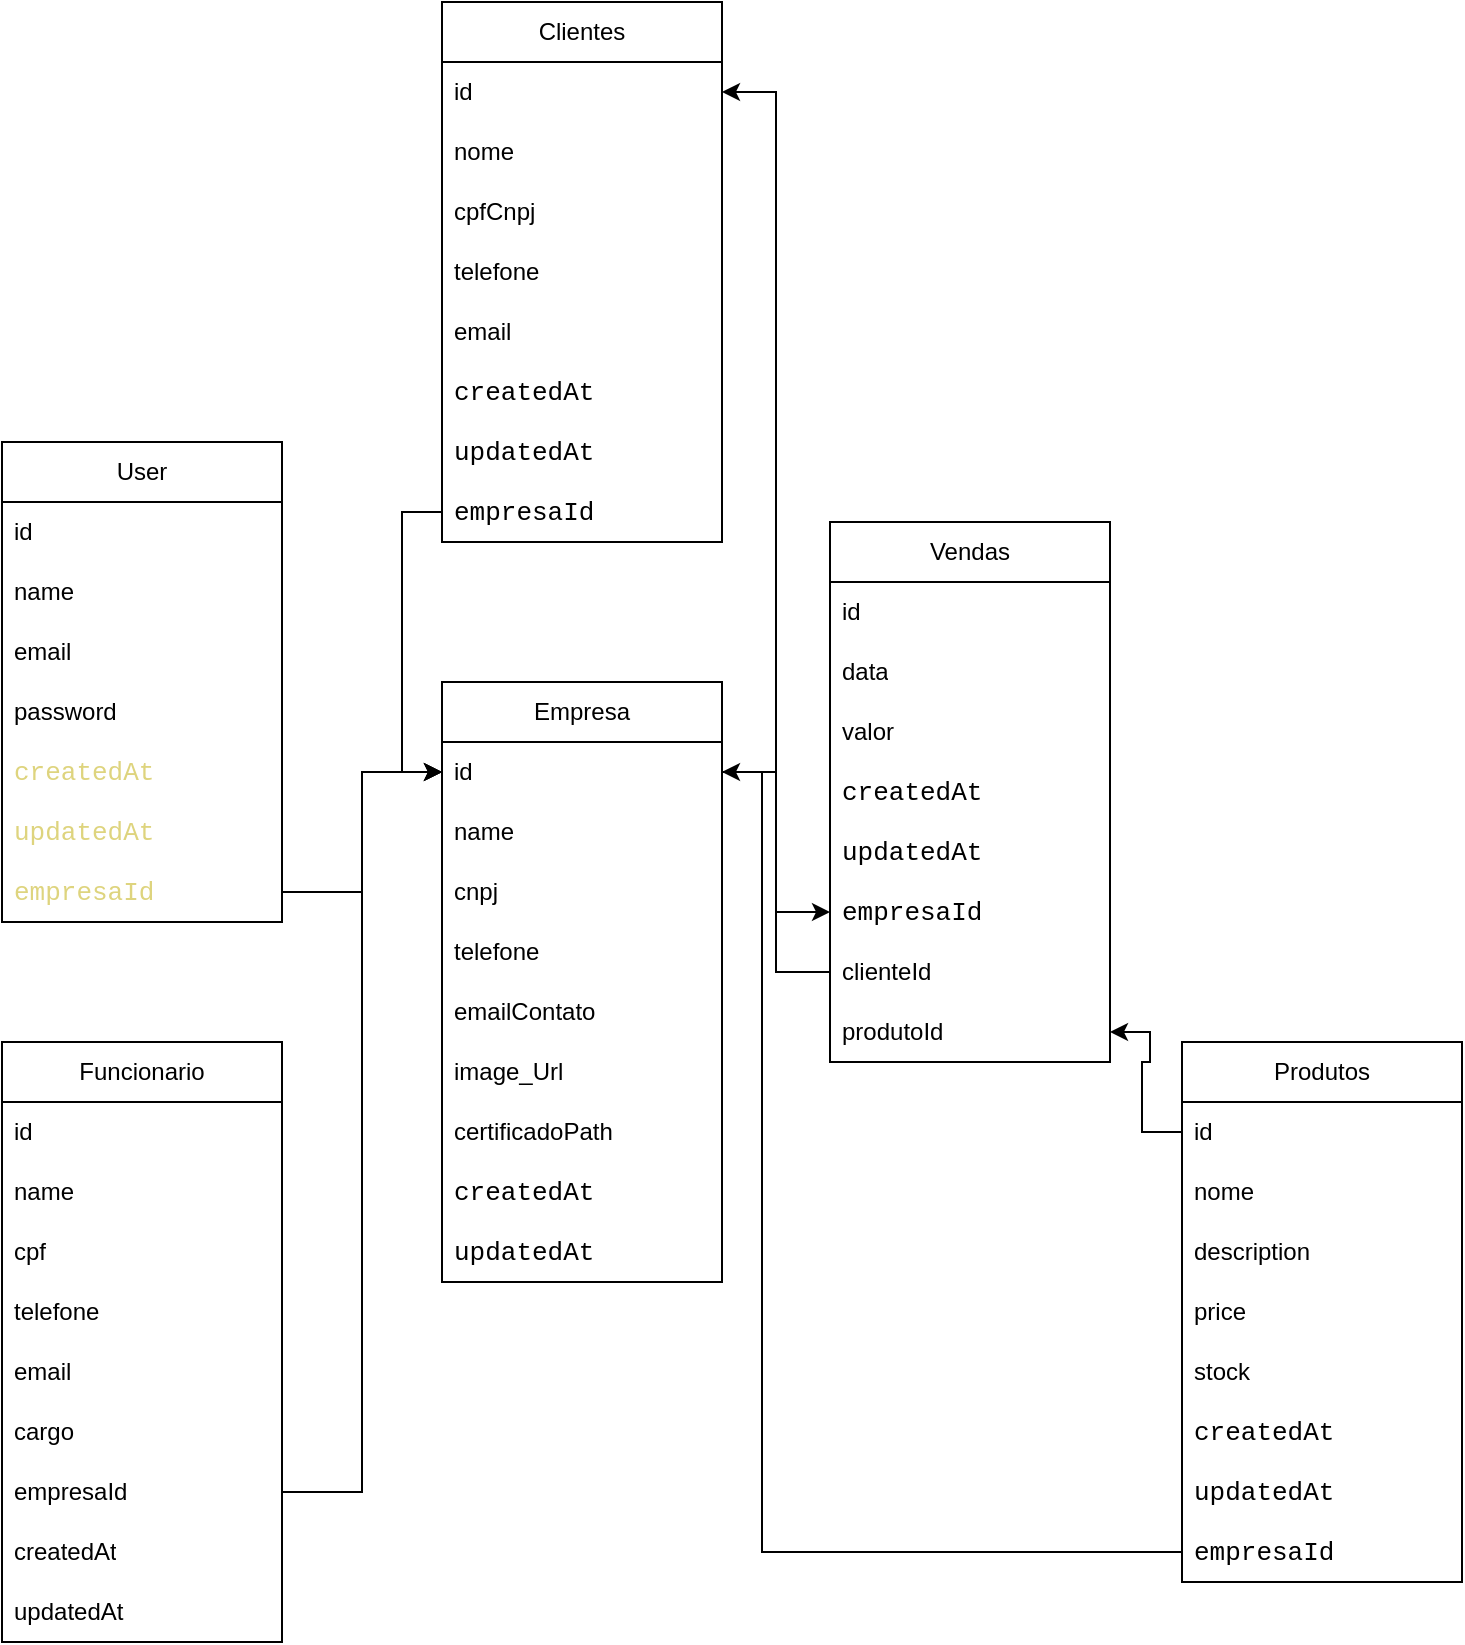 <mxfile version="26.0.16">
  <diagram name="Página-1" id="rRsPwCNzVp_qZIwgrR6R">
    <mxGraphModel dx="607" dy="1463" grid="1" gridSize="10" guides="1" tooltips="1" connect="1" arrows="1" fold="1" page="1" pageScale="1" pageWidth="827" pageHeight="1169" math="0" shadow="0">
      <root>
        <mxCell id="0" />
        <mxCell id="1" parent="0" />
        <mxCell id="F-JVeoXvT4hnvLZcxk8T-1" value="User" style="swimlane;fontStyle=0;childLayout=stackLayout;horizontal=1;startSize=30;horizontalStack=0;resizeParent=1;resizeParentMax=0;resizeLast=0;collapsible=1;marginBottom=0;whiteSpace=wrap;html=1;" vertex="1" parent="1">
          <mxGeometry x="100" y="50" width="140" height="240" as="geometry" />
        </mxCell>
        <mxCell id="F-JVeoXvT4hnvLZcxk8T-2" value="id" style="text;strokeColor=none;fillColor=none;align=left;verticalAlign=middle;spacingLeft=4;spacingRight=4;overflow=hidden;points=[[0,0.5],[1,0.5]];portConstraint=eastwest;rotatable=0;whiteSpace=wrap;html=1;" vertex="1" parent="F-JVeoXvT4hnvLZcxk8T-1">
          <mxGeometry y="30" width="140" height="30" as="geometry" />
        </mxCell>
        <mxCell id="F-JVeoXvT4hnvLZcxk8T-3" value="name" style="text;strokeColor=none;fillColor=none;align=left;verticalAlign=middle;spacingLeft=4;spacingRight=4;overflow=hidden;points=[[0,0.5],[1,0.5]];portConstraint=eastwest;rotatable=0;whiteSpace=wrap;html=1;" vertex="1" parent="F-JVeoXvT4hnvLZcxk8T-1">
          <mxGeometry y="60" width="140" height="30" as="geometry" />
        </mxCell>
        <mxCell id="F-JVeoXvT4hnvLZcxk8T-4" value="email" style="text;strokeColor=none;fillColor=none;align=left;verticalAlign=middle;spacingLeft=4;spacingRight=4;overflow=hidden;points=[[0,0.5],[1,0.5]];portConstraint=eastwest;rotatable=0;whiteSpace=wrap;html=1;" vertex="1" parent="F-JVeoXvT4hnvLZcxk8T-1">
          <mxGeometry y="90" width="140" height="30" as="geometry" />
        </mxCell>
        <mxCell id="F-JVeoXvT4hnvLZcxk8T-5" value="password" style="text;strokeColor=none;fillColor=none;align=left;verticalAlign=middle;spacingLeft=4;spacingRight=4;overflow=hidden;points=[[0,0.5],[1,0.5]];portConstraint=eastwest;rotatable=0;whiteSpace=wrap;html=1;" vertex="1" parent="F-JVeoXvT4hnvLZcxk8T-1">
          <mxGeometry y="120" width="140" height="30" as="geometry" />
        </mxCell>
        <mxCell id="F-JVeoXvT4hnvLZcxk8T-6" value="&lt;div style=&quot;font-family: Poppins, &amp;quot;JetBrains Mono&amp;quot;, Consolas, &amp;quot;Courier New&amp;quot;, monospace; font-size: 13px; line-height: 22px; white-space: pre;&quot;&gt;&lt;span&gt;&lt;font style=&quot;color: light-dark(rgb(222, 212, 126), rgb(255, 255, 255));&quot;&gt;createdAt&lt;/font&gt;&lt;/span&gt;&lt;/div&gt;" style="text;strokeColor=none;fillColor=none;align=left;verticalAlign=middle;spacingLeft=4;spacingRight=4;overflow=hidden;points=[[0,0.5],[1,0.5]];portConstraint=eastwest;rotatable=0;whiteSpace=wrap;html=1;" vertex="1" parent="F-JVeoXvT4hnvLZcxk8T-1">
          <mxGeometry y="150" width="140" height="30" as="geometry" />
        </mxCell>
        <mxCell id="F-JVeoXvT4hnvLZcxk8T-7" value="&lt;div style=&quot;font-family: Poppins, &amp;quot;JetBrains Mono&amp;quot;, Consolas, &amp;quot;Courier New&amp;quot;, monospace; font-size: 13px; line-height: 22px; white-space: pre;&quot;&gt;&lt;span&gt;&lt;font style=&quot;color: light-dark(rgb(222, 212, 126), rgb(255, 255, 255));&quot;&gt;updatedAt&lt;/font&gt;&lt;/span&gt;&lt;/div&gt;" style="text;strokeColor=none;fillColor=none;align=left;verticalAlign=middle;spacingLeft=4;spacingRight=4;overflow=hidden;points=[[0,0.5],[1,0.5]];portConstraint=eastwest;rotatable=0;whiteSpace=wrap;html=1;" vertex="1" parent="F-JVeoXvT4hnvLZcxk8T-1">
          <mxGeometry y="180" width="140" height="30" as="geometry" />
        </mxCell>
        <mxCell id="F-JVeoXvT4hnvLZcxk8T-18" value="&lt;div style=&quot;font-family: Poppins, &amp;quot;JetBrains Mono&amp;quot;, Consolas, &amp;quot;Courier New&amp;quot;, monospace; font-size: 13px; line-height: 22px; white-space: pre;&quot;&gt;&lt;span&gt;&lt;font style=&quot;color: light-dark(rgb(222, 212, 126), rgb(255, 255, 255));&quot;&gt;empresaId&lt;/font&gt;&lt;/span&gt;&lt;/div&gt;" style="text;strokeColor=none;fillColor=none;align=left;verticalAlign=middle;spacingLeft=4;spacingRight=4;overflow=hidden;points=[[0,0.5],[1,0.5]];portConstraint=eastwest;rotatable=0;whiteSpace=wrap;html=1;" vertex="1" parent="F-JVeoXvT4hnvLZcxk8T-1">
          <mxGeometry y="210" width="140" height="30" as="geometry" />
        </mxCell>
        <mxCell id="F-JVeoXvT4hnvLZcxk8T-9" value="Empresa" style="swimlane;fontStyle=0;childLayout=stackLayout;horizontal=1;startSize=30;horizontalStack=0;resizeParent=1;resizeParentMax=0;resizeLast=0;collapsible=1;marginBottom=0;whiteSpace=wrap;html=1;" vertex="1" parent="1">
          <mxGeometry x="320" y="170" width="140" height="300" as="geometry" />
        </mxCell>
        <mxCell id="F-JVeoXvT4hnvLZcxk8T-10" value="id" style="text;strokeColor=none;fillColor=none;align=left;verticalAlign=middle;spacingLeft=4;spacingRight=4;overflow=hidden;points=[[0,0.5],[1,0.5]];portConstraint=eastwest;rotatable=0;whiteSpace=wrap;html=1;" vertex="1" parent="F-JVeoXvT4hnvLZcxk8T-9">
          <mxGeometry y="30" width="140" height="30" as="geometry" />
        </mxCell>
        <mxCell id="F-JVeoXvT4hnvLZcxk8T-11" value="name" style="text;strokeColor=none;fillColor=none;align=left;verticalAlign=middle;spacingLeft=4;spacingRight=4;overflow=hidden;points=[[0,0.5],[1,0.5]];portConstraint=eastwest;rotatable=0;whiteSpace=wrap;html=1;" vertex="1" parent="F-JVeoXvT4hnvLZcxk8T-9">
          <mxGeometry y="60" width="140" height="30" as="geometry" />
        </mxCell>
        <mxCell id="F-JVeoXvT4hnvLZcxk8T-12" value="cnpj" style="text;strokeColor=none;fillColor=none;align=left;verticalAlign=middle;spacingLeft=4;spacingRight=4;overflow=hidden;points=[[0,0.5],[1,0.5]];portConstraint=eastwest;rotatable=0;whiteSpace=wrap;html=1;" vertex="1" parent="F-JVeoXvT4hnvLZcxk8T-9">
          <mxGeometry y="90" width="140" height="30" as="geometry" />
        </mxCell>
        <mxCell id="F-JVeoXvT4hnvLZcxk8T-13" value="telefone" style="text;strokeColor=none;fillColor=none;align=left;verticalAlign=middle;spacingLeft=4;spacingRight=4;overflow=hidden;points=[[0,0.5],[1,0.5]];portConstraint=eastwest;rotatable=0;whiteSpace=wrap;html=1;" vertex="1" parent="F-JVeoXvT4hnvLZcxk8T-9">
          <mxGeometry y="120" width="140" height="30" as="geometry" />
        </mxCell>
        <mxCell id="F-JVeoXvT4hnvLZcxk8T-15" value="emailContato" style="text;strokeColor=none;fillColor=none;align=left;verticalAlign=middle;spacingLeft=4;spacingRight=4;overflow=hidden;points=[[0,0.5],[1,0.5]];portConstraint=eastwest;rotatable=0;whiteSpace=wrap;html=1;" vertex="1" parent="F-JVeoXvT4hnvLZcxk8T-9">
          <mxGeometry y="150" width="140" height="30" as="geometry" />
        </mxCell>
        <mxCell id="F-JVeoXvT4hnvLZcxk8T-73" value="image_Url" style="text;strokeColor=none;fillColor=none;align=left;verticalAlign=middle;spacingLeft=4;spacingRight=4;overflow=hidden;points=[[0,0.5],[1,0.5]];portConstraint=eastwest;rotatable=0;whiteSpace=wrap;html=1;" vertex="1" parent="F-JVeoXvT4hnvLZcxk8T-9">
          <mxGeometry y="180" width="140" height="30" as="geometry" />
        </mxCell>
        <mxCell id="F-JVeoXvT4hnvLZcxk8T-14" value="certificadoPath" style="text;strokeColor=none;fillColor=none;align=left;verticalAlign=middle;spacingLeft=4;spacingRight=4;overflow=hidden;points=[[0,0.5],[1,0.5]];portConstraint=eastwest;rotatable=0;whiteSpace=wrap;html=1;" vertex="1" parent="F-JVeoXvT4hnvLZcxk8T-9">
          <mxGeometry y="210" width="140" height="30" as="geometry" />
        </mxCell>
        <mxCell id="F-JVeoXvT4hnvLZcxk8T-16" value="&lt;span style=&quot;font-family: Poppins, &amp;quot;JetBrains Mono&amp;quot;, Consolas, &amp;quot;Courier New&amp;quot;, monospace; font-size: 13px; white-space: pre;&quot;&gt;createdAt&lt;/span&gt;" style="text;strokeColor=none;fillColor=none;align=left;verticalAlign=middle;spacingLeft=4;spacingRight=4;overflow=hidden;points=[[0,0.5],[1,0.5]];portConstraint=eastwest;rotatable=0;whiteSpace=wrap;html=1;" vertex="1" parent="F-JVeoXvT4hnvLZcxk8T-9">
          <mxGeometry y="240" width="140" height="30" as="geometry" />
        </mxCell>
        <mxCell id="F-JVeoXvT4hnvLZcxk8T-17" value="&lt;span style=&quot;font-family: Poppins, &amp;quot;JetBrains Mono&amp;quot;, Consolas, &amp;quot;Courier New&amp;quot;, monospace; font-size: 13px; white-space: pre;&quot;&gt;updatedAt&lt;/span&gt;" style="text;strokeColor=none;fillColor=none;align=left;verticalAlign=middle;spacingLeft=4;spacingRight=4;overflow=hidden;points=[[0,0.5],[1,0.5]];portConstraint=eastwest;rotatable=0;whiteSpace=wrap;html=1;" vertex="1" parent="F-JVeoXvT4hnvLZcxk8T-9">
          <mxGeometry y="270" width="140" height="30" as="geometry" />
        </mxCell>
        <mxCell id="F-JVeoXvT4hnvLZcxk8T-21" style="edgeStyle=orthogonalEdgeStyle;rounded=0;orthogonalLoop=1;jettySize=auto;html=1;exitX=1;exitY=0.5;exitDx=0;exitDy=0;entryX=0;entryY=0.5;entryDx=0;entryDy=0;" edge="1" parent="1" source="F-JVeoXvT4hnvLZcxk8T-18" target="F-JVeoXvT4hnvLZcxk8T-10">
          <mxGeometry relative="1" as="geometry" />
        </mxCell>
        <mxCell id="F-JVeoXvT4hnvLZcxk8T-22" value="Vendas" style="swimlane;fontStyle=0;childLayout=stackLayout;horizontal=1;startSize=30;horizontalStack=0;resizeParent=1;resizeParentMax=0;resizeLast=0;collapsible=1;marginBottom=0;whiteSpace=wrap;html=1;" vertex="1" parent="1">
          <mxGeometry x="514" y="90" width="140" height="270" as="geometry" />
        </mxCell>
        <mxCell id="F-JVeoXvT4hnvLZcxk8T-23" value="id" style="text;strokeColor=none;fillColor=none;align=left;verticalAlign=middle;spacingLeft=4;spacingRight=4;overflow=hidden;points=[[0,0.5],[1,0.5]];portConstraint=eastwest;rotatable=0;whiteSpace=wrap;html=1;" vertex="1" parent="F-JVeoXvT4hnvLZcxk8T-22">
          <mxGeometry y="30" width="140" height="30" as="geometry" />
        </mxCell>
        <mxCell id="F-JVeoXvT4hnvLZcxk8T-24" value="data" style="text;strokeColor=none;fillColor=none;align=left;verticalAlign=middle;spacingLeft=4;spacingRight=4;overflow=hidden;points=[[0,0.5],[1,0.5]];portConstraint=eastwest;rotatable=0;whiteSpace=wrap;html=1;" vertex="1" parent="F-JVeoXvT4hnvLZcxk8T-22">
          <mxGeometry y="60" width="140" height="30" as="geometry" />
        </mxCell>
        <mxCell id="F-JVeoXvT4hnvLZcxk8T-25" value="valor" style="text;strokeColor=none;fillColor=none;align=left;verticalAlign=middle;spacingLeft=4;spacingRight=4;overflow=hidden;points=[[0,0.5],[1,0.5]];portConstraint=eastwest;rotatable=0;whiteSpace=wrap;html=1;" vertex="1" parent="F-JVeoXvT4hnvLZcxk8T-22">
          <mxGeometry y="90" width="140" height="30" as="geometry" />
        </mxCell>
        <mxCell id="F-JVeoXvT4hnvLZcxk8T-26" value="&lt;span style=&quot;font-family: Poppins, &amp;quot;JetBrains Mono&amp;quot;, Consolas, &amp;quot;Courier New&amp;quot;, monospace; font-size: 13px; white-space: pre;&quot;&gt;createdAt&lt;/span&gt;" style="text;strokeColor=none;fillColor=none;align=left;verticalAlign=middle;spacingLeft=4;spacingRight=4;overflow=hidden;points=[[0,0.5],[1,0.5]];portConstraint=eastwest;rotatable=0;whiteSpace=wrap;html=1;" vertex="1" parent="F-JVeoXvT4hnvLZcxk8T-22">
          <mxGeometry y="120" width="140" height="30" as="geometry" />
        </mxCell>
        <mxCell id="F-JVeoXvT4hnvLZcxk8T-27" value="&lt;span style=&quot;font-family: Poppins, &amp;quot;JetBrains Mono&amp;quot;, Consolas, &amp;quot;Courier New&amp;quot;, monospace; font-size: 13px; white-space: pre;&quot;&gt;updatedAt&lt;/span&gt;" style="text;strokeColor=none;fillColor=none;align=left;verticalAlign=middle;spacingLeft=4;spacingRight=4;overflow=hidden;points=[[0,0.5],[1,0.5]];portConstraint=eastwest;rotatable=0;whiteSpace=wrap;html=1;" vertex="1" parent="F-JVeoXvT4hnvLZcxk8T-22">
          <mxGeometry y="150" width="140" height="30" as="geometry" />
        </mxCell>
        <mxCell id="F-JVeoXvT4hnvLZcxk8T-29" value="&lt;span style=&quot;font-family: Poppins, &amp;quot;JetBrains Mono&amp;quot;, Consolas, &amp;quot;Courier New&amp;quot;, monospace; font-size: 13px; white-space: pre;&quot;&gt;empresaId&lt;/span&gt;" style="text;strokeColor=none;fillColor=none;align=left;verticalAlign=middle;spacingLeft=4;spacingRight=4;overflow=hidden;points=[[0,0.5],[1,0.5]];portConstraint=eastwest;rotatable=0;whiteSpace=wrap;html=1;" vertex="1" parent="F-JVeoXvT4hnvLZcxk8T-22">
          <mxGeometry y="180" width="140" height="30" as="geometry" />
        </mxCell>
        <mxCell id="F-JVeoXvT4hnvLZcxk8T-30" value="clienteId" style="text;strokeColor=none;fillColor=none;align=left;verticalAlign=middle;spacingLeft=4;spacingRight=4;overflow=hidden;points=[[0,0.5],[1,0.5]];portConstraint=eastwest;rotatable=0;whiteSpace=wrap;html=1;" vertex="1" parent="F-JVeoXvT4hnvLZcxk8T-22">
          <mxGeometry y="210" width="140" height="30" as="geometry" />
        </mxCell>
        <mxCell id="F-JVeoXvT4hnvLZcxk8T-31" value="produtoId" style="text;strokeColor=none;fillColor=none;align=left;verticalAlign=middle;spacingLeft=4;spacingRight=4;overflow=hidden;points=[[0,0.5],[1,0.5]];portConstraint=eastwest;rotatable=0;whiteSpace=wrap;html=1;" vertex="1" parent="F-JVeoXvT4hnvLZcxk8T-22">
          <mxGeometry y="240" width="140" height="30" as="geometry" />
        </mxCell>
        <mxCell id="F-JVeoXvT4hnvLZcxk8T-35" value="" style="edgeStyle=orthogonalEdgeStyle;rounded=0;orthogonalLoop=1;jettySize=auto;html=1;entryX=0;entryY=0.5;entryDx=0;entryDy=0;" edge="1" parent="1" source="F-JVeoXvT4hnvLZcxk8T-10" target="F-JVeoXvT4hnvLZcxk8T-29">
          <mxGeometry relative="1" as="geometry" />
        </mxCell>
        <mxCell id="F-JVeoXvT4hnvLZcxk8T-37" value="Clientes" style="swimlane;fontStyle=0;childLayout=stackLayout;horizontal=1;startSize=30;horizontalStack=0;resizeParent=1;resizeParentMax=0;resizeLast=0;collapsible=1;marginBottom=0;whiteSpace=wrap;html=1;" vertex="1" parent="1">
          <mxGeometry x="320" y="-170" width="140" height="270" as="geometry" />
        </mxCell>
        <mxCell id="F-JVeoXvT4hnvLZcxk8T-38" value="id" style="text;strokeColor=none;fillColor=none;align=left;verticalAlign=middle;spacingLeft=4;spacingRight=4;overflow=hidden;points=[[0,0.5],[1,0.5]];portConstraint=eastwest;rotatable=0;whiteSpace=wrap;html=1;" vertex="1" parent="F-JVeoXvT4hnvLZcxk8T-37">
          <mxGeometry y="30" width="140" height="30" as="geometry" />
        </mxCell>
        <mxCell id="F-JVeoXvT4hnvLZcxk8T-39" value="nome" style="text;strokeColor=none;fillColor=none;align=left;verticalAlign=middle;spacingLeft=4;spacingRight=4;overflow=hidden;points=[[0,0.5],[1,0.5]];portConstraint=eastwest;rotatable=0;whiteSpace=wrap;html=1;" vertex="1" parent="F-JVeoXvT4hnvLZcxk8T-37">
          <mxGeometry y="60" width="140" height="30" as="geometry" />
        </mxCell>
        <mxCell id="F-JVeoXvT4hnvLZcxk8T-40" value="cpfCnpj" style="text;strokeColor=none;fillColor=none;align=left;verticalAlign=middle;spacingLeft=4;spacingRight=4;overflow=hidden;points=[[0,0.5],[1,0.5]];portConstraint=eastwest;rotatable=0;whiteSpace=wrap;html=1;" vertex="1" parent="F-JVeoXvT4hnvLZcxk8T-37">
          <mxGeometry y="90" width="140" height="30" as="geometry" />
        </mxCell>
        <mxCell id="F-JVeoXvT4hnvLZcxk8T-41" value="telefone" style="text;strokeColor=none;fillColor=none;align=left;verticalAlign=middle;spacingLeft=4;spacingRight=4;overflow=hidden;points=[[0,0.5],[1,0.5]];portConstraint=eastwest;rotatable=0;whiteSpace=wrap;html=1;" vertex="1" parent="F-JVeoXvT4hnvLZcxk8T-37">
          <mxGeometry y="120" width="140" height="30" as="geometry" />
        </mxCell>
        <mxCell id="F-JVeoXvT4hnvLZcxk8T-42" value="email" style="text;strokeColor=none;fillColor=none;align=left;verticalAlign=middle;spacingLeft=4;spacingRight=4;overflow=hidden;points=[[0,0.5],[1,0.5]];portConstraint=eastwest;rotatable=0;whiteSpace=wrap;html=1;" vertex="1" parent="F-JVeoXvT4hnvLZcxk8T-37">
          <mxGeometry y="150" width="140" height="30" as="geometry" />
        </mxCell>
        <mxCell id="F-JVeoXvT4hnvLZcxk8T-43" value="&lt;span style=&quot;font-family: Poppins, &amp;quot;JetBrains Mono&amp;quot;, Consolas, &amp;quot;Courier New&amp;quot;, monospace; font-size: 13px; white-space: pre;&quot;&gt;createdAt&lt;/span&gt;" style="text;strokeColor=none;fillColor=none;align=left;verticalAlign=middle;spacingLeft=4;spacingRight=4;overflow=hidden;points=[[0,0.5],[1,0.5]];portConstraint=eastwest;rotatable=0;whiteSpace=wrap;html=1;" vertex="1" parent="F-JVeoXvT4hnvLZcxk8T-37">
          <mxGeometry y="180" width="140" height="30" as="geometry" />
        </mxCell>
        <mxCell id="F-JVeoXvT4hnvLZcxk8T-44" value="&lt;span style=&quot;font-family: Poppins, &amp;quot;JetBrains Mono&amp;quot;, Consolas, &amp;quot;Courier New&amp;quot;, monospace; font-size: 13px; white-space: pre;&quot;&gt;updatedAt&lt;/span&gt;" style="text;strokeColor=none;fillColor=none;align=left;verticalAlign=middle;spacingLeft=4;spacingRight=4;overflow=hidden;points=[[0,0.5],[1,0.5]];portConstraint=eastwest;rotatable=0;whiteSpace=wrap;html=1;" vertex="1" parent="F-JVeoXvT4hnvLZcxk8T-37">
          <mxGeometry y="210" width="140" height="30" as="geometry" />
        </mxCell>
        <mxCell id="F-JVeoXvT4hnvLZcxk8T-45" value="&lt;span style=&quot;font-family: Poppins, &amp;quot;JetBrains Mono&amp;quot;, Consolas, &amp;quot;Courier New&amp;quot;, monospace; font-size: 13px; white-space: pre;&quot;&gt;empresaId&lt;/span&gt;" style="text;strokeColor=none;fillColor=none;align=left;verticalAlign=middle;spacingLeft=4;spacingRight=4;overflow=hidden;points=[[0,0.5],[1,0.5]];portConstraint=eastwest;rotatable=0;whiteSpace=wrap;html=1;" vertex="1" parent="F-JVeoXvT4hnvLZcxk8T-37">
          <mxGeometry y="240" width="140" height="30" as="geometry" />
        </mxCell>
        <mxCell id="F-JVeoXvT4hnvLZcxk8T-46" value="" style="edgeStyle=orthogonalEdgeStyle;rounded=0;orthogonalLoop=1;jettySize=auto;html=1;entryX=0;entryY=0.5;entryDx=0;entryDy=0;" edge="1" parent="1" source="F-JVeoXvT4hnvLZcxk8T-45" target="F-JVeoXvT4hnvLZcxk8T-10">
          <mxGeometry relative="1" as="geometry" />
        </mxCell>
        <mxCell id="F-JVeoXvT4hnvLZcxk8T-47" value="Produtos" style="swimlane;fontStyle=0;childLayout=stackLayout;horizontal=1;startSize=30;horizontalStack=0;resizeParent=1;resizeParentMax=0;resizeLast=0;collapsible=1;marginBottom=0;whiteSpace=wrap;html=1;" vertex="1" parent="1">
          <mxGeometry x="690" y="350" width="140" height="270" as="geometry" />
        </mxCell>
        <mxCell id="F-JVeoXvT4hnvLZcxk8T-48" value="id" style="text;strokeColor=none;fillColor=none;align=left;verticalAlign=middle;spacingLeft=4;spacingRight=4;overflow=hidden;points=[[0,0.5],[1,0.5]];portConstraint=eastwest;rotatable=0;whiteSpace=wrap;html=1;" vertex="1" parent="F-JVeoXvT4hnvLZcxk8T-47">
          <mxGeometry y="30" width="140" height="30" as="geometry" />
        </mxCell>
        <mxCell id="F-JVeoXvT4hnvLZcxk8T-49" value="nome" style="text;strokeColor=none;fillColor=none;align=left;verticalAlign=middle;spacingLeft=4;spacingRight=4;overflow=hidden;points=[[0,0.5],[1,0.5]];portConstraint=eastwest;rotatable=0;whiteSpace=wrap;html=1;" vertex="1" parent="F-JVeoXvT4hnvLZcxk8T-47">
          <mxGeometry y="60" width="140" height="30" as="geometry" />
        </mxCell>
        <mxCell id="F-JVeoXvT4hnvLZcxk8T-50" value="description" style="text;strokeColor=none;fillColor=none;align=left;verticalAlign=middle;spacingLeft=4;spacingRight=4;overflow=hidden;points=[[0,0.5],[1,0.5]];portConstraint=eastwest;rotatable=0;whiteSpace=wrap;html=1;" vertex="1" parent="F-JVeoXvT4hnvLZcxk8T-47">
          <mxGeometry y="90" width="140" height="30" as="geometry" />
        </mxCell>
        <mxCell id="F-JVeoXvT4hnvLZcxk8T-52" value="price" style="text;strokeColor=none;fillColor=none;align=left;verticalAlign=middle;spacingLeft=4;spacingRight=4;overflow=hidden;points=[[0,0.5],[1,0.5]];portConstraint=eastwest;rotatable=0;whiteSpace=wrap;html=1;" vertex="1" parent="F-JVeoXvT4hnvLZcxk8T-47">
          <mxGeometry y="120" width="140" height="30" as="geometry" />
        </mxCell>
        <mxCell id="F-JVeoXvT4hnvLZcxk8T-53" value="stock" style="text;strokeColor=none;fillColor=none;align=left;verticalAlign=middle;spacingLeft=4;spacingRight=4;overflow=hidden;points=[[0,0.5],[1,0.5]];portConstraint=eastwest;rotatable=0;whiteSpace=wrap;html=1;" vertex="1" parent="F-JVeoXvT4hnvLZcxk8T-47">
          <mxGeometry y="150" width="140" height="30" as="geometry" />
        </mxCell>
        <mxCell id="F-JVeoXvT4hnvLZcxk8T-54" value="&lt;span style=&quot;font-family: Poppins, &amp;quot;JetBrains Mono&amp;quot;, Consolas, &amp;quot;Courier New&amp;quot;, monospace; font-size: 13px; white-space: pre;&quot;&gt;createdAt&lt;/span&gt;" style="text;strokeColor=none;fillColor=none;align=left;verticalAlign=middle;spacingLeft=4;spacingRight=4;overflow=hidden;points=[[0,0.5],[1,0.5]];portConstraint=eastwest;rotatable=0;whiteSpace=wrap;html=1;" vertex="1" parent="F-JVeoXvT4hnvLZcxk8T-47">
          <mxGeometry y="180" width="140" height="30" as="geometry" />
        </mxCell>
        <mxCell id="F-JVeoXvT4hnvLZcxk8T-55" value="&lt;span style=&quot;font-family: Poppins, &amp;quot;JetBrains Mono&amp;quot;, Consolas, &amp;quot;Courier New&amp;quot;, monospace; font-size: 13px; white-space: pre;&quot;&gt;updatedAt&lt;/span&gt;" style="text;strokeColor=none;fillColor=none;align=left;verticalAlign=middle;spacingLeft=4;spacingRight=4;overflow=hidden;points=[[0,0.5],[1,0.5]];portConstraint=eastwest;rotatable=0;whiteSpace=wrap;html=1;" vertex="1" parent="F-JVeoXvT4hnvLZcxk8T-47">
          <mxGeometry y="210" width="140" height="30" as="geometry" />
        </mxCell>
        <mxCell id="F-JVeoXvT4hnvLZcxk8T-56" value="&lt;span style=&quot;font-family: Poppins, &amp;quot;JetBrains Mono&amp;quot;, Consolas, &amp;quot;Courier New&amp;quot;, monospace; font-size: 13px; white-space: pre;&quot;&gt;empresaId&lt;/span&gt;" style="text;strokeColor=none;fillColor=none;align=left;verticalAlign=middle;spacingLeft=4;spacingRight=4;overflow=hidden;points=[[0,0.5],[1,0.5]];portConstraint=eastwest;rotatable=0;whiteSpace=wrap;html=1;" vertex="1" parent="F-JVeoXvT4hnvLZcxk8T-47">
          <mxGeometry y="240" width="140" height="30" as="geometry" />
        </mxCell>
        <mxCell id="F-JVeoXvT4hnvLZcxk8T-51" value="" style="edgeStyle=orthogonalEdgeStyle;rounded=0;orthogonalLoop=1;jettySize=auto;html=1;" edge="1" parent="1" source="F-JVeoXvT4hnvLZcxk8T-48" target="F-JVeoXvT4hnvLZcxk8T-31">
          <mxGeometry relative="1" as="geometry" />
        </mxCell>
        <mxCell id="F-JVeoXvT4hnvLZcxk8T-58" value="Funcionario" style="swimlane;fontStyle=0;childLayout=stackLayout;horizontal=1;startSize=30;horizontalStack=0;resizeParent=1;resizeParentMax=0;resizeLast=0;collapsible=1;marginBottom=0;whiteSpace=wrap;html=1;" vertex="1" parent="1">
          <mxGeometry x="100" y="350" width="140" height="300" as="geometry" />
        </mxCell>
        <mxCell id="F-JVeoXvT4hnvLZcxk8T-59" value="id" style="text;strokeColor=none;fillColor=none;align=left;verticalAlign=middle;spacingLeft=4;spacingRight=4;overflow=hidden;points=[[0,0.5],[1,0.5]];portConstraint=eastwest;rotatable=0;whiteSpace=wrap;html=1;" vertex="1" parent="F-JVeoXvT4hnvLZcxk8T-58">
          <mxGeometry y="30" width="140" height="30" as="geometry" />
        </mxCell>
        <mxCell id="F-JVeoXvT4hnvLZcxk8T-60" value="name" style="text;strokeColor=none;fillColor=none;align=left;verticalAlign=middle;spacingLeft=4;spacingRight=4;overflow=hidden;points=[[0,0.5],[1,0.5]];portConstraint=eastwest;rotatable=0;whiteSpace=wrap;html=1;" vertex="1" parent="F-JVeoXvT4hnvLZcxk8T-58">
          <mxGeometry y="60" width="140" height="30" as="geometry" />
        </mxCell>
        <mxCell id="F-JVeoXvT4hnvLZcxk8T-61" value="cpf" style="text;strokeColor=none;fillColor=none;align=left;verticalAlign=middle;spacingLeft=4;spacingRight=4;overflow=hidden;points=[[0,0.5],[1,0.5]];portConstraint=eastwest;rotatable=0;whiteSpace=wrap;html=1;" vertex="1" parent="F-JVeoXvT4hnvLZcxk8T-58">
          <mxGeometry y="90" width="140" height="30" as="geometry" />
        </mxCell>
        <mxCell id="F-JVeoXvT4hnvLZcxk8T-62" value="telefone" style="text;strokeColor=none;fillColor=none;align=left;verticalAlign=middle;spacingLeft=4;spacingRight=4;overflow=hidden;points=[[0,0.5],[1,0.5]];portConstraint=eastwest;rotatable=0;whiteSpace=wrap;html=1;" vertex="1" parent="F-JVeoXvT4hnvLZcxk8T-58">
          <mxGeometry y="120" width="140" height="30" as="geometry" />
        </mxCell>
        <mxCell id="F-JVeoXvT4hnvLZcxk8T-63" value="email" style="text;strokeColor=none;fillColor=none;align=left;verticalAlign=middle;spacingLeft=4;spacingRight=4;overflow=hidden;points=[[0,0.5],[1,0.5]];portConstraint=eastwest;rotatable=0;whiteSpace=wrap;html=1;" vertex="1" parent="F-JVeoXvT4hnvLZcxk8T-58">
          <mxGeometry y="150" width="140" height="30" as="geometry" />
        </mxCell>
        <mxCell id="F-JVeoXvT4hnvLZcxk8T-64" value="cargo" style="text;strokeColor=none;fillColor=none;align=left;verticalAlign=middle;spacingLeft=4;spacingRight=4;overflow=hidden;points=[[0,0.5],[1,0.5]];portConstraint=eastwest;rotatable=0;whiteSpace=wrap;html=1;" vertex="1" parent="F-JVeoXvT4hnvLZcxk8T-58">
          <mxGeometry y="180" width="140" height="30" as="geometry" />
        </mxCell>
        <mxCell id="F-JVeoXvT4hnvLZcxk8T-67" value="empresaId" style="text;strokeColor=none;fillColor=none;align=left;verticalAlign=middle;spacingLeft=4;spacingRight=4;overflow=hidden;points=[[0,0.5],[1,0.5]];portConstraint=eastwest;rotatable=0;whiteSpace=wrap;html=1;" vertex="1" parent="F-JVeoXvT4hnvLZcxk8T-58">
          <mxGeometry y="210" width="140" height="30" as="geometry" />
        </mxCell>
        <mxCell id="F-JVeoXvT4hnvLZcxk8T-65" value="createdAt" style="text;strokeColor=none;fillColor=none;align=left;verticalAlign=middle;spacingLeft=4;spacingRight=4;overflow=hidden;points=[[0,0.5],[1,0.5]];portConstraint=eastwest;rotatable=0;whiteSpace=wrap;html=1;" vertex="1" parent="F-JVeoXvT4hnvLZcxk8T-58">
          <mxGeometry y="240" width="140" height="30" as="geometry" />
        </mxCell>
        <mxCell id="F-JVeoXvT4hnvLZcxk8T-66" value="updatedAt" style="text;strokeColor=none;fillColor=none;align=left;verticalAlign=middle;spacingLeft=4;spacingRight=4;overflow=hidden;points=[[0,0.5],[1,0.5]];portConstraint=eastwest;rotatable=0;whiteSpace=wrap;html=1;" vertex="1" parent="F-JVeoXvT4hnvLZcxk8T-58">
          <mxGeometry y="270" width="140" height="30" as="geometry" />
        </mxCell>
        <mxCell id="F-JVeoXvT4hnvLZcxk8T-68" style="edgeStyle=orthogonalEdgeStyle;rounded=0;orthogonalLoop=1;jettySize=auto;html=1;entryX=0;entryY=0.5;entryDx=0;entryDy=0;" edge="1" parent="1" source="F-JVeoXvT4hnvLZcxk8T-67" target="F-JVeoXvT4hnvLZcxk8T-10">
          <mxGeometry relative="1" as="geometry" />
        </mxCell>
        <mxCell id="F-JVeoXvT4hnvLZcxk8T-69" style="edgeStyle=orthogonalEdgeStyle;rounded=0;orthogonalLoop=1;jettySize=auto;html=1;entryX=1;entryY=0.5;entryDx=0;entryDy=0;" edge="1" parent="1" source="F-JVeoXvT4hnvLZcxk8T-30" target="F-JVeoXvT4hnvLZcxk8T-38">
          <mxGeometry relative="1" as="geometry" />
        </mxCell>
        <mxCell id="F-JVeoXvT4hnvLZcxk8T-72" style="edgeStyle=orthogonalEdgeStyle;rounded=0;orthogonalLoop=1;jettySize=auto;html=1;entryX=1;entryY=0.5;entryDx=0;entryDy=0;" edge="1" parent="1" source="F-JVeoXvT4hnvLZcxk8T-56" target="F-JVeoXvT4hnvLZcxk8T-10">
          <mxGeometry relative="1" as="geometry">
            <Array as="points">
              <mxPoint x="480" y="605" />
              <mxPoint x="480" y="215" />
            </Array>
          </mxGeometry>
        </mxCell>
      </root>
    </mxGraphModel>
  </diagram>
</mxfile>

